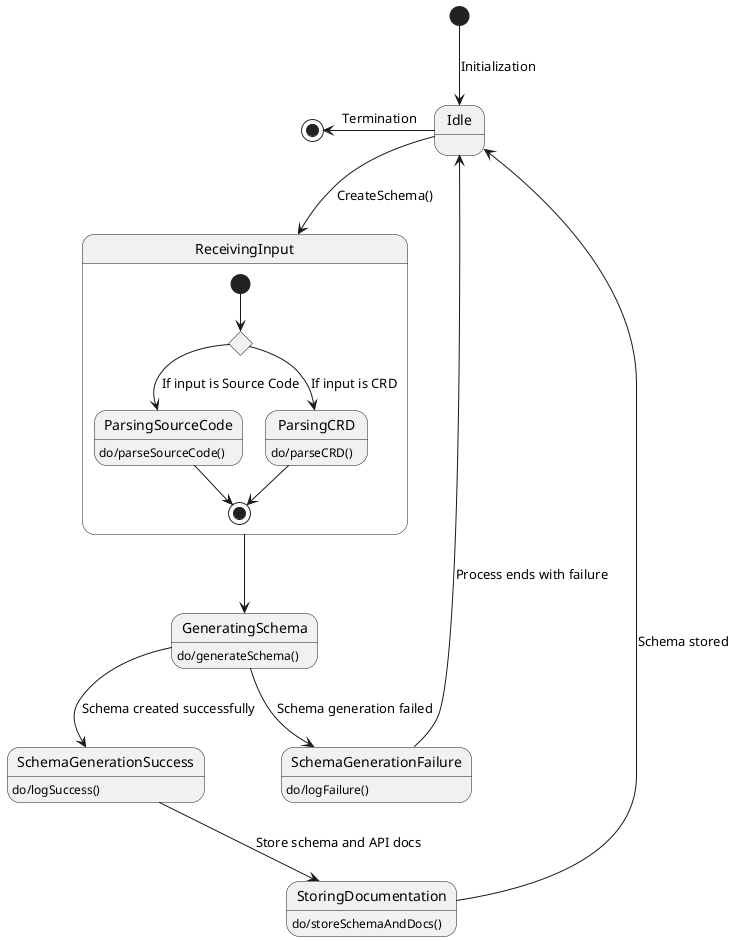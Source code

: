 @startuml
[*] --> Idle : Initialization
[*]<-- Idle : Termination

Idle --> ReceivingInput : CreateSchema()

GeneratingSchema --> SchemaGenerationSuccess : Schema created successfully
GeneratingSchema --> SchemaGenerationFailure : Schema generation failed

SchemaGenerationSuccess --> StoringDocumentation : Store schema and API docs
StoringDocumentation --> Idle : Schema stored

SchemaGenerationFailure --> Idle : Process ends with failure

state Idle
state ReceivingInput {
  state c <<choice>>
  [*] --> c
  state ParsingSourceCode : do/parseSourceCode()
  state ParsingCRD : do/parseCRD()
  c --> ParsingSourceCode : If input is Source Code
  c --> ParsingCRD : If input is CRD
  ParsingCRD --> [*]
  ParsingSourceCode --> [*]
}

ReceivingInput --> GeneratingSchema
state GeneratingSchema : do/generateSchema()
state SchemaGenerationSuccess : do/logSuccess()
state SchemaGenerationFailure : do/logFailure()
state StoringDocumentation : do/storeSchemaAndDocs()

@enduml
